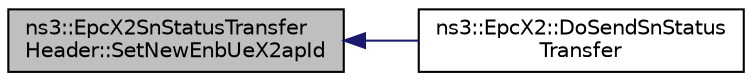 digraph "ns3::EpcX2SnStatusTransferHeader::SetNewEnbUeX2apId"
{
  edge [fontname="Helvetica",fontsize="10",labelfontname="Helvetica",labelfontsize="10"];
  node [fontname="Helvetica",fontsize="10",shape=record];
  rankdir="LR";
  Node1 [label="ns3::EpcX2SnStatusTransfer\lHeader::SetNewEnbUeX2apId",height=0.2,width=0.4,color="black", fillcolor="grey75", style="filled", fontcolor="black"];
  Node1 -> Node2 [dir="back",color="midnightblue",fontsize="10",style="solid"];
  Node2 [label="ns3::EpcX2::DoSendSnStatus\lTransfer",height=0.2,width=0.4,color="black", fillcolor="white", style="filled",URL="$df/d1e/classns3_1_1EpcX2.html#adab34a68d321212ad653935239fedd4e"];
}
